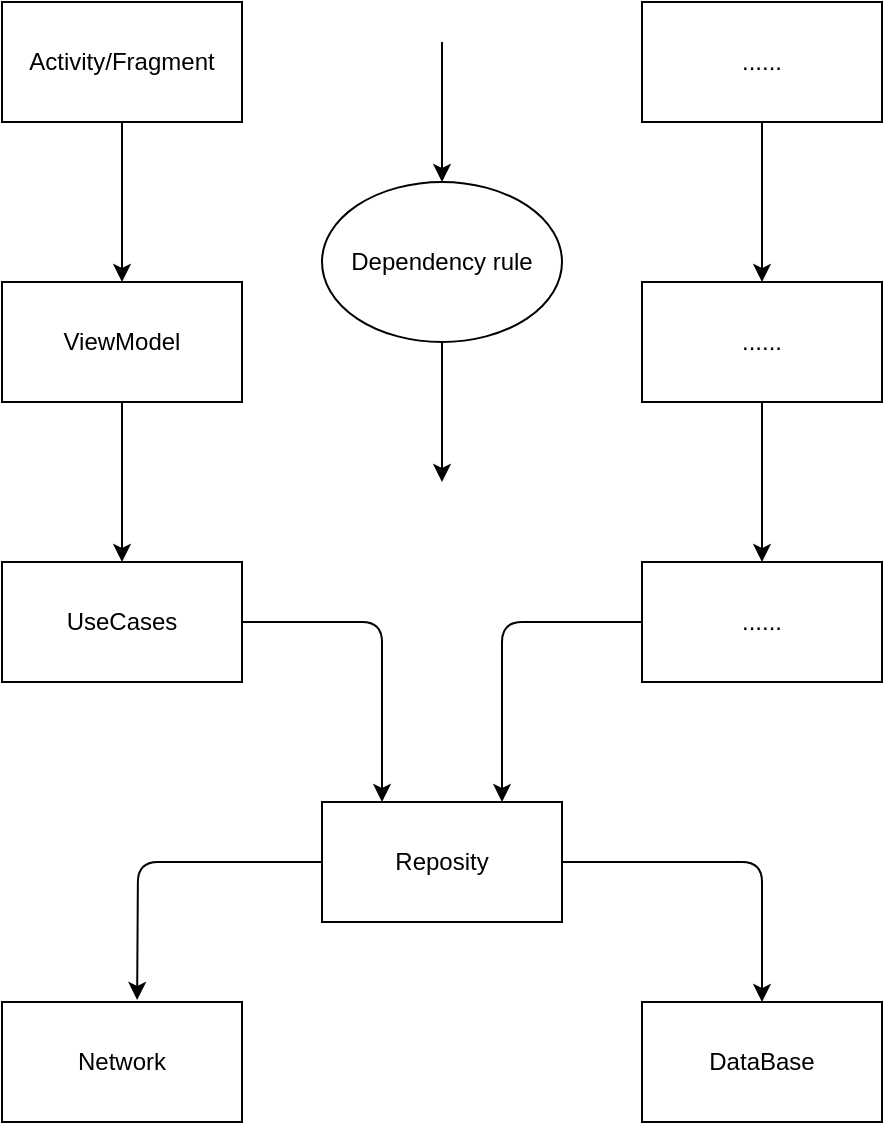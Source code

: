<mxfile version="13.4.9" type="github">
  <diagram id="MgJwEDvobQ3al7c2wlTz" name="Page-1">
    <mxGraphModel dx="1038" dy="548" grid="1" gridSize="10" guides="1" tooltips="1" connect="1" arrows="1" fold="1" page="1" pageScale="1" pageWidth="827" pageHeight="1169" math="0" shadow="0">
      <root>
        <mxCell id="0" />
        <mxCell id="1" parent="0" />
        <mxCell id="F7hs3Xl66UJhdBoS6K7g-1" value="Network" style="rounded=0;whiteSpace=wrap;html=1;" vertex="1" parent="1">
          <mxGeometry x="40" y="920" width="120" height="60" as="geometry" />
        </mxCell>
        <mxCell id="F7hs3Xl66UJhdBoS6K7g-2" value="DataBase" style="rounded=0;whiteSpace=wrap;html=1;" vertex="1" parent="1">
          <mxGeometry x="360" y="920" width="120" height="60" as="geometry" />
        </mxCell>
        <mxCell id="F7hs3Xl66UJhdBoS6K7g-3" value="Reposity" style="rounded=0;whiteSpace=wrap;html=1;" vertex="1" parent="1">
          <mxGeometry x="200" y="820" width="120" height="60" as="geometry" />
        </mxCell>
        <mxCell id="F7hs3Xl66UJhdBoS6K7g-5" value="" style="endArrow=classic;html=1;exitX=1;exitY=0.5;exitDx=0;exitDy=0;entryX=0.5;entryY=0;entryDx=0;entryDy=0;" edge="1" parent="1" source="F7hs3Xl66UJhdBoS6K7g-3" target="F7hs3Xl66UJhdBoS6K7g-2">
          <mxGeometry width="50" height="50" relative="1" as="geometry">
            <mxPoint x="390" y="810" as="sourcePoint" />
            <mxPoint x="440" y="760" as="targetPoint" />
            <Array as="points">
              <mxPoint x="420" y="850" />
            </Array>
          </mxGeometry>
        </mxCell>
        <mxCell id="F7hs3Xl66UJhdBoS6K7g-6" value="" style="endArrow=classic;html=1;exitX=0;exitY=0.5;exitDx=0;exitDy=0;entryX=0.563;entryY=-0.017;entryDx=0;entryDy=0;entryPerimeter=0;" edge="1" parent="1" source="F7hs3Xl66UJhdBoS6K7g-3" target="F7hs3Xl66UJhdBoS6K7g-1">
          <mxGeometry width="50" height="50" relative="1" as="geometry">
            <mxPoint x="40" y="830" as="sourcePoint" />
            <mxPoint x="140" y="900" as="targetPoint" />
            <Array as="points">
              <mxPoint x="108" y="850" />
            </Array>
          </mxGeometry>
        </mxCell>
        <mxCell id="F7hs3Xl66UJhdBoS6K7g-7" value="UseCases" style="rounded=0;whiteSpace=wrap;html=1;" vertex="1" parent="1">
          <mxGeometry x="40" y="700" width="120" height="60" as="geometry" />
        </mxCell>
        <mxCell id="F7hs3Xl66UJhdBoS6K7g-8" value="......" style="rounded=0;whiteSpace=wrap;html=1;" vertex="1" parent="1">
          <mxGeometry x="360" y="700" width="120" height="60" as="geometry" />
        </mxCell>
        <mxCell id="F7hs3Xl66UJhdBoS6K7g-10" value="" style="endArrow=classic;html=1;exitX=0;exitY=0.5;exitDx=0;exitDy=0;entryX=0.75;entryY=0;entryDx=0;entryDy=0;" edge="1" parent="1" source="F7hs3Xl66UJhdBoS6K7g-8" target="F7hs3Xl66UJhdBoS6K7g-3">
          <mxGeometry width="50" height="50" relative="1" as="geometry">
            <mxPoint x="390" y="810" as="sourcePoint" />
            <mxPoint x="440" y="760" as="targetPoint" />
            <Array as="points">
              <mxPoint x="290" y="730" />
            </Array>
          </mxGeometry>
        </mxCell>
        <mxCell id="F7hs3Xl66UJhdBoS6K7g-11" value="" style="endArrow=classic;html=1;exitX=1;exitY=0.5;exitDx=0;exitDy=0;entryX=0.25;entryY=0;entryDx=0;entryDy=0;" edge="1" parent="1" source="F7hs3Xl66UJhdBoS6K7g-7" target="F7hs3Xl66UJhdBoS6K7g-3">
          <mxGeometry width="50" height="50" relative="1" as="geometry">
            <mxPoint x="390" y="810" as="sourcePoint" />
            <mxPoint x="440" y="760" as="targetPoint" />
            <Array as="points">
              <mxPoint x="230" y="730" />
            </Array>
          </mxGeometry>
        </mxCell>
        <mxCell id="F7hs3Xl66UJhdBoS6K7g-13" value="......" style="rounded=0;whiteSpace=wrap;html=1;" vertex="1" parent="1">
          <mxGeometry x="360" y="560" width="120" height="60" as="geometry" />
        </mxCell>
        <mxCell id="F7hs3Xl66UJhdBoS6K7g-14" value="ViewModel" style="rounded=0;whiteSpace=wrap;html=1;" vertex="1" parent="1">
          <mxGeometry x="40" y="560" width="120" height="60" as="geometry" />
        </mxCell>
        <mxCell id="F7hs3Xl66UJhdBoS6K7g-19" value="&lt;span&gt;Activity/Fragment&lt;/span&gt;" style="rounded=0;whiteSpace=wrap;html=1;" vertex="1" parent="1">
          <mxGeometry x="40" y="420" width="120" height="60" as="geometry" />
        </mxCell>
        <mxCell id="F7hs3Xl66UJhdBoS6K7g-21" value="......" style="rounded=0;whiteSpace=wrap;html=1;" vertex="1" parent="1">
          <mxGeometry x="360" y="420" width="120" height="60" as="geometry" />
        </mxCell>
        <mxCell id="F7hs3Xl66UJhdBoS6K7g-25" value="" style="endArrow=classic;html=1;exitX=0.5;exitY=1;exitDx=0;exitDy=0;entryX=0.5;entryY=0;entryDx=0;entryDy=0;" edge="1" parent="1" source="F7hs3Xl66UJhdBoS6K7g-21" target="F7hs3Xl66UJhdBoS6K7g-13">
          <mxGeometry width="50" height="50" relative="1" as="geometry">
            <mxPoint x="390" y="580" as="sourcePoint" />
            <mxPoint x="440" y="530" as="targetPoint" />
          </mxGeometry>
        </mxCell>
        <mxCell id="F7hs3Xl66UJhdBoS6K7g-26" value="" style="endArrow=classic;html=1;exitX=0.5;exitY=1;exitDx=0;exitDy=0;entryX=0.5;entryY=0;entryDx=0;entryDy=0;" edge="1" parent="1" source="F7hs3Xl66UJhdBoS6K7g-19" target="F7hs3Xl66UJhdBoS6K7g-14">
          <mxGeometry width="50" height="50" relative="1" as="geometry">
            <mxPoint x="390" y="580" as="sourcePoint" />
            <mxPoint x="440" y="530" as="targetPoint" />
          </mxGeometry>
        </mxCell>
        <mxCell id="F7hs3Xl66UJhdBoS6K7g-27" value="" style="endArrow=classic;html=1;exitX=0.5;exitY=1;exitDx=0;exitDy=0;entryX=0.5;entryY=0;entryDx=0;entryDy=0;" edge="1" parent="1" source="F7hs3Xl66UJhdBoS6K7g-14" target="F7hs3Xl66UJhdBoS6K7g-7">
          <mxGeometry width="50" height="50" relative="1" as="geometry">
            <mxPoint x="390" y="580" as="sourcePoint" />
            <mxPoint x="440" y="530" as="targetPoint" />
          </mxGeometry>
        </mxCell>
        <mxCell id="F7hs3Xl66UJhdBoS6K7g-28" value="" style="endArrow=classic;html=1;exitX=0.5;exitY=1;exitDx=0;exitDy=0;entryX=0.5;entryY=0;entryDx=0;entryDy=0;" edge="1" parent="1" source="F7hs3Xl66UJhdBoS6K7g-13" target="F7hs3Xl66UJhdBoS6K7g-8">
          <mxGeometry width="50" height="50" relative="1" as="geometry">
            <mxPoint x="390" y="580" as="sourcePoint" />
            <mxPoint x="440" y="530" as="targetPoint" />
          </mxGeometry>
        </mxCell>
        <mxCell id="F7hs3Xl66UJhdBoS6K7g-29" value="Dependency rule" style="ellipse;whiteSpace=wrap;html=1;" vertex="1" parent="1">
          <mxGeometry x="200" y="510" width="120" height="80" as="geometry" />
        </mxCell>
        <mxCell id="F7hs3Xl66UJhdBoS6K7g-30" value="" style="endArrow=classic;html=1;exitX=0.5;exitY=1;exitDx=0;exitDy=0;" edge="1" parent="1" source="F7hs3Xl66UJhdBoS6K7g-29">
          <mxGeometry width="50" height="50" relative="1" as="geometry">
            <mxPoint x="390" y="580" as="sourcePoint" />
            <mxPoint x="260" y="660" as="targetPoint" />
          </mxGeometry>
        </mxCell>
        <mxCell id="F7hs3Xl66UJhdBoS6K7g-31" value="" style="endArrow=classic;html=1;entryX=0.5;entryY=0;entryDx=0;entryDy=0;" edge="1" parent="1" target="F7hs3Xl66UJhdBoS6K7g-29">
          <mxGeometry width="50" height="50" relative="1" as="geometry">
            <mxPoint x="260" y="440" as="sourcePoint" />
            <mxPoint x="440" y="530" as="targetPoint" />
          </mxGeometry>
        </mxCell>
      </root>
    </mxGraphModel>
  </diagram>
</mxfile>
